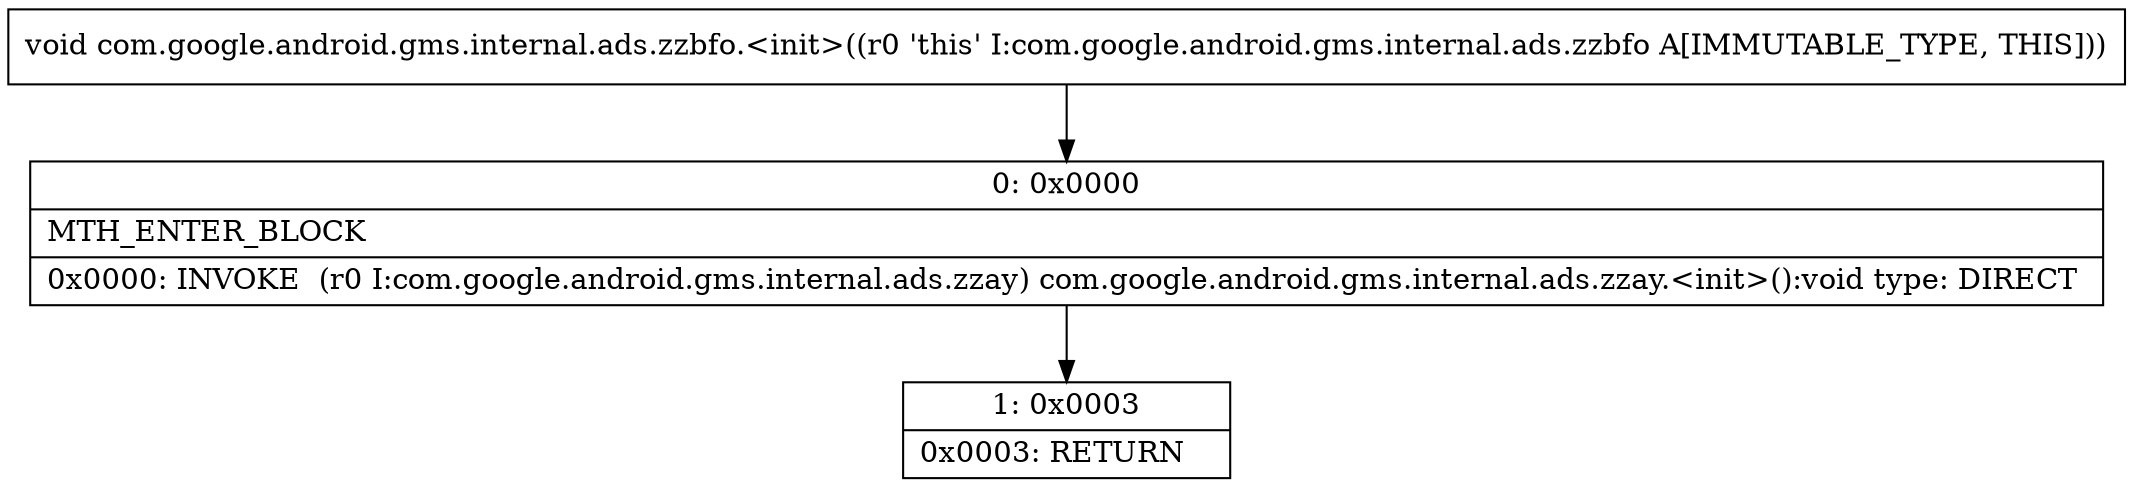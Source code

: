 digraph "CFG forcom.google.android.gms.internal.ads.zzbfo.\<init\>()V" {
Node_0 [shape=record,label="{0\:\ 0x0000|MTH_ENTER_BLOCK\l|0x0000: INVOKE  (r0 I:com.google.android.gms.internal.ads.zzay) com.google.android.gms.internal.ads.zzay.\<init\>():void type: DIRECT \l}"];
Node_1 [shape=record,label="{1\:\ 0x0003|0x0003: RETURN   \l}"];
MethodNode[shape=record,label="{void com.google.android.gms.internal.ads.zzbfo.\<init\>((r0 'this' I:com.google.android.gms.internal.ads.zzbfo A[IMMUTABLE_TYPE, THIS])) }"];
MethodNode -> Node_0;
Node_0 -> Node_1;
}

